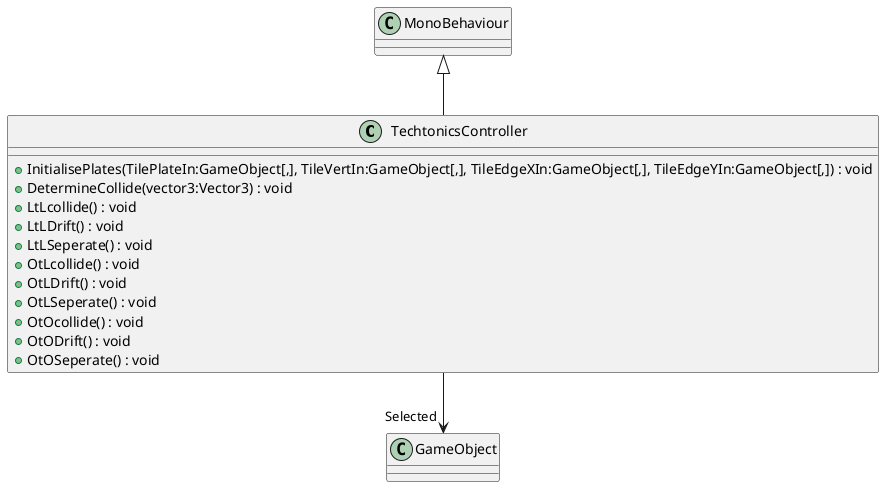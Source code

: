 @startuml
class TechtonicsController {
    + InitialisePlates(TilePlateIn:GameObject[,], TileVertIn:GameObject[,], TileEdgeXIn:GameObject[,], TileEdgeYIn:GameObject[,]) : void
    + DetermineCollide(vector3:Vector3) : void
    + LtLcollide() : void
    + LtLDrift() : void
    + LtLSeperate() : void
    + OtLcollide() : void
    + OtLDrift() : void
    + OtLSeperate() : void
    + OtOcollide() : void
    + OtODrift() : void
    + OtOSeperate() : void
}
MonoBehaviour <|-- TechtonicsController
TechtonicsController --> "Selected" GameObject
@enduml
